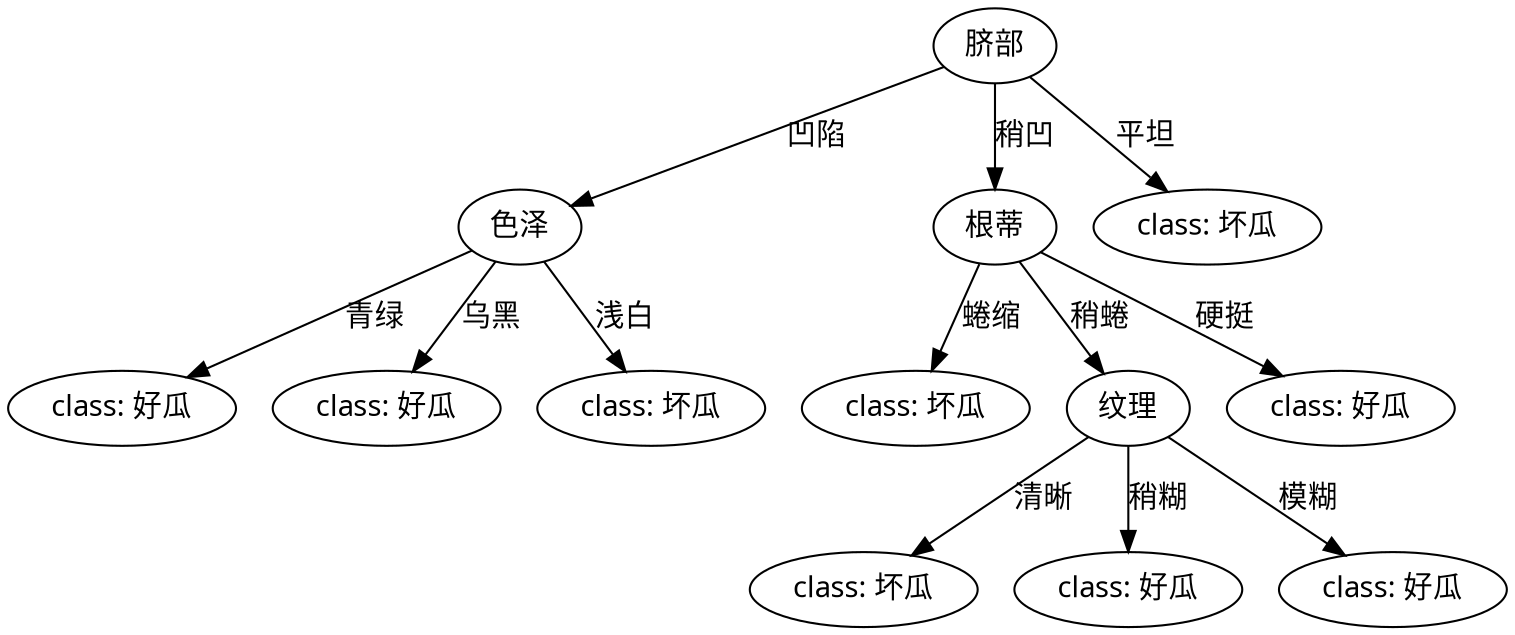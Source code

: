 digraph {
	1 [label="脐部" fontname="Microsoft YaHei"]
	1 -> 2 [label="凹陷" fontname="Microsoft YaHei"]
	2 [label="色泽" fontname="Microsoft YaHei"]
	2 -> 5 [label="青绿" fontname="Microsoft YaHei"]
	5 [label="class: 好瓜" fontname="Microsoft YaHei"]
	2 -> 6 [label="乌黑" fontname="Microsoft YaHei"]
	6 [label="class: 好瓜" fontname="Microsoft YaHei"]
	2 -> 7 [label="浅白" fontname="Microsoft YaHei"]
	7 [label="class: 坏瓜" fontname="Microsoft YaHei"]
	1 -> 3 [label="稍凹" fontname="Microsoft YaHei"]
	3 [label="根蒂" fontname="Microsoft YaHei"]
	3 -> 8 [label="蜷缩" fontname="Microsoft YaHei"]
	8 [label="class: 坏瓜" fontname="Microsoft YaHei"]
	3 -> 9 [label="稍蜷" fontname="Microsoft YaHei"]
	9 [label="纹理" fontname="Microsoft YaHei"]
	9 -> 11 [label="清晰" fontname="Microsoft YaHei"]
	11 [label="class: 坏瓜" fontname="Microsoft YaHei"]
	9 -> 12 [label="稍糊" fontname="Microsoft YaHei"]
	12 [label="class: 好瓜" fontname="Microsoft YaHei"]
	9 -> 13 [label="模糊" fontname="Microsoft YaHei"]
	13 [label="class: 好瓜" fontname="Microsoft YaHei"]
	3 -> 10 [label="硬挺" fontname="Microsoft YaHei"]
	10 [label="class: 好瓜" fontname="Microsoft YaHei"]
	1 -> 4 [label="平坦" fontname="Microsoft YaHei"]
	4 [label="class: 坏瓜" fontname="Microsoft YaHei"]
}
